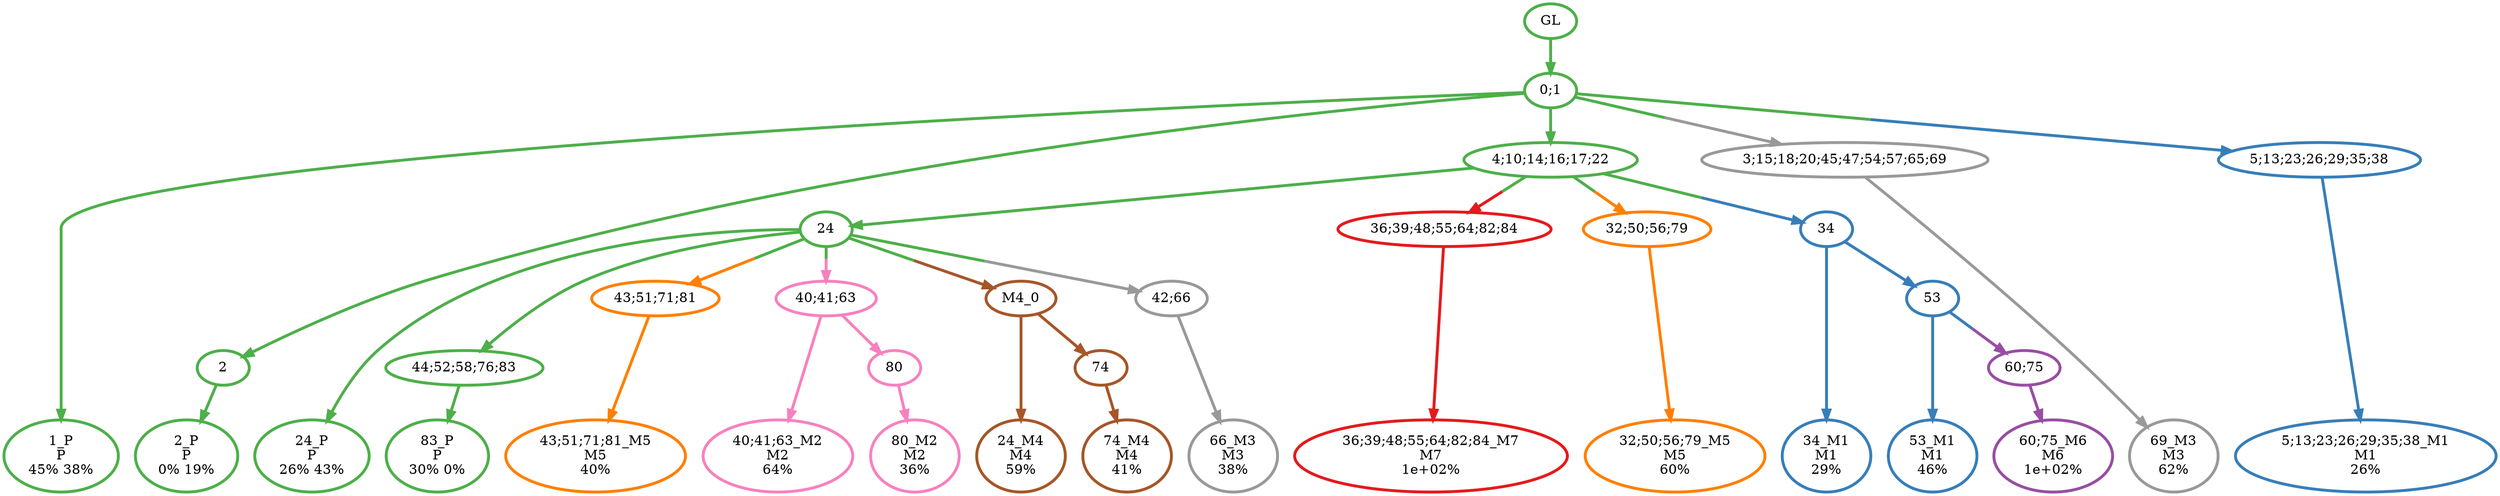 digraph T {
	{
		rank=same
		33 [penwidth=3,colorscheme=set19,color=3,label="1_P\nP\n45% 38%"]
		31 [penwidth=3,colorscheme=set19,color=3,label="2_P\nP\n0% 19%"]
		28 [penwidth=3,colorscheme=set19,color=3,label="24_P\nP\n26% 43%"]
		26 [penwidth=3,colorscheme=set19,color=3,label="83_P\nP\n30% 0%"]
		25 [penwidth=3,colorscheme=set19,color=2,label="34_M1\nM1\n29%"]
		23 [penwidth=3,colorscheme=set19,color=2,label="53_M1\nM1\n46%"]
		22 [penwidth=3,colorscheme=set19,color=2,label="5;13;23;26;29;35;38_M1\nM1\n26%"]
		21 [penwidth=3,colorscheme=set19,color=8,label="40;41;63_M2\nM2\n64%"]
		19 [penwidth=3,colorscheme=set19,color=8,label="80_M2\nM2\n36%"]
		18 [penwidth=3,colorscheme=set19,color=9,label="69_M3\nM3\n62%"]
		17 [penwidth=3,colorscheme=set19,color=9,label="66_M3\nM3\n38%"]
		16 [penwidth=3,colorscheme=set19,color=7,label="24_M4\nM4\n59%"]
		14 [penwidth=3,colorscheme=set19,color=7,label="74_M4\nM4\n41%"]
		13 [penwidth=3,colorscheme=set19,color=5,label="43;51;71;81_M5\nM5\n40%"]
		12 [penwidth=3,colorscheme=set19,color=5,label="32;50;56;79_M5\nM5\n60%"]
		11 [penwidth=3,colorscheme=set19,color=4,label="60;75_M6\nM6\n1e+02%"]
		10 [penwidth=3,colorscheme=set19,color=1,label="36;39;48;55;64;82;84_M7\nM7\n1e+02%"]
	}
	35 [penwidth=3,colorscheme=set19,color=3,label="GL"]
	34 [penwidth=3,colorscheme=set19,color=3,label="0;1"]
	32 [penwidth=3,colorscheme=set19,color=3,label="2"]
	30 [penwidth=3,colorscheme=set19,color=3,label="4;10;14;16;17;22"]
	29 [penwidth=3,colorscheme=set19,color=3,label="24"]
	27 [penwidth=3,colorscheme=set19,color=3,label="44;52;58;76;83"]
	24 [penwidth=3,colorscheme=set19,color=2,label="53"]
	20 [penwidth=3,colorscheme=set19,color=8,label="80"]
	15 [penwidth=3,colorscheme=set19,color=7,label="74"]
	9 [penwidth=3,colorscheme=set19,color=4,label="60;75"]
	8 [penwidth=3,colorscheme=set19,color=1,label="36;39;48;55;64;82;84"]
	7 [penwidth=3,colorscheme=set19,color=5,label="32;50;56;79"]
	6 [penwidth=3,colorscheme=set19,color=5,label="43;51;71;81"]
	5 [penwidth=3,colorscheme=set19,color=8,label="40;41;63"]
	4 [penwidth=3,colorscheme=set19,color=7,label="M4_0"]
	3 [penwidth=3,colorscheme=set19,color=9,label="42;66"]
	2 [penwidth=3,colorscheme=set19,color=9,label="3;15;18;20;45;47;54;57;65;69"]
	1 [penwidth=3,colorscheme=set19,color=2,label="34"]
	0 [penwidth=3,colorscheme=set19,color=2,label="5;13;23;26;29;35;38"]
	35 -> 34 [penwidth=3,colorscheme=set19,color=3]
	34 -> 33 [penwidth=3,colorscheme=set19,color=3]
	34 -> 32 [penwidth=3,colorscheme=set19,color=3]
	34 -> 30 [penwidth=3,colorscheme=set19,color=3]
	34 -> 2 [penwidth=3,colorscheme=set19,color="3;0.5:9"]
	34 -> 0 [penwidth=3,colorscheme=set19,color="3;0.5:2"]
	32 -> 31 [penwidth=3,colorscheme=set19,color=3]
	30 -> 29 [penwidth=3,colorscheme=set19,color=3]
	30 -> 8 [penwidth=3,colorscheme=set19,color="3;0.5:1"]
	30 -> 7 [penwidth=3,colorscheme=set19,color="3;0.5:5"]
	30 -> 1 [penwidth=3,colorscheme=set19,color="3;0.5:2"]
	29 -> 28 [penwidth=3,colorscheme=set19,color=3]
	29 -> 27 [penwidth=3,colorscheme=set19,color=3]
	29 -> 4 [penwidth=3,colorscheme=set19,color="3;0.5:7"]
	29 -> 6 [penwidth=3,colorscheme=set19,color="3;0.5:5"]
	29 -> 3 [penwidth=3,colorscheme=set19,color="3;0.5:9"]
	29 -> 5 [penwidth=3,colorscheme=set19,color="3;0.5:8"]
	27 -> 26 [penwidth=3,colorscheme=set19,color=3]
	24 -> 23 [penwidth=3,colorscheme=set19,color=2]
	24 -> 9 [penwidth=3,colorscheme=set19,color="2;0.5:4"]
	20 -> 19 [penwidth=3,colorscheme=set19,color=8]
	15 -> 14 [penwidth=3,colorscheme=set19,color=7]
	9 -> 11 [penwidth=3,colorscheme=set19,color=4]
	8 -> 10 [penwidth=3,colorscheme=set19,color=1]
	7 -> 12 [penwidth=3,colorscheme=set19,color=5]
	6 -> 13 [penwidth=3,colorscheme=set19,color=5]
	5 -> 21 [penwidth=3,colorscheme=set19,color=8]
	5 -> 20 [penwidth=3,colorscheme=set19,color=8]
	4 -> 16 [penwidth=3,colorscheme=set19,color=7]
	4 -> 15 [penwidth=3,colorscheme=set19,color=7]
	3 -> 17 [penwidth=3,colorscheme=set19,color=9]
	2 -> 18 [penwidth=3,colorscheme=set19,color=9]
	1 -> 25 [penwidth=3,colorscheme=set19,color=2]
	1 -> 24 [penwidth=3,colorscheme=set19,color=2]
	0 -> 22 [penwidth=3,colorscheme=set19,color=2]
}
